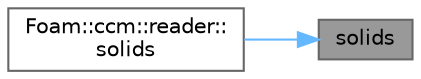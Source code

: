 digraph "solids"
{
 // LATEX_PDF_SIZE
  bgcolor="transparent";
  edge [fontname=Helvetica,fontsize=10,labelfontname=Helvetica,labelfontsize=10];
  node [fontname=Helvetica,fontsize=10,shape=box,height=0.2,width=0.4];
  rankdir="RL";
  Node1 [id="Node000001",label="solids",height=0.2,width=0.4,color="gray40", fillcolor="grey60", style="filled", fontcolor="black",tooltip=" "];
  Node1 -> Node2 [id="edge1_Node000001_Node000002",dir="back",color="steelblue1",style="solid",tooltip=" "];
  Node2 [id="Node000002",label="Foam::ccm::reader::\lsolids",height=0.2,width=0.4,color="grey40", fillcolor="white", style="filled",URL="$classFoam_1_1ccm_1_1reader.html#afbdc2a0737b073d7d6f4693ba77ba73f",tooltip=" "];
}
